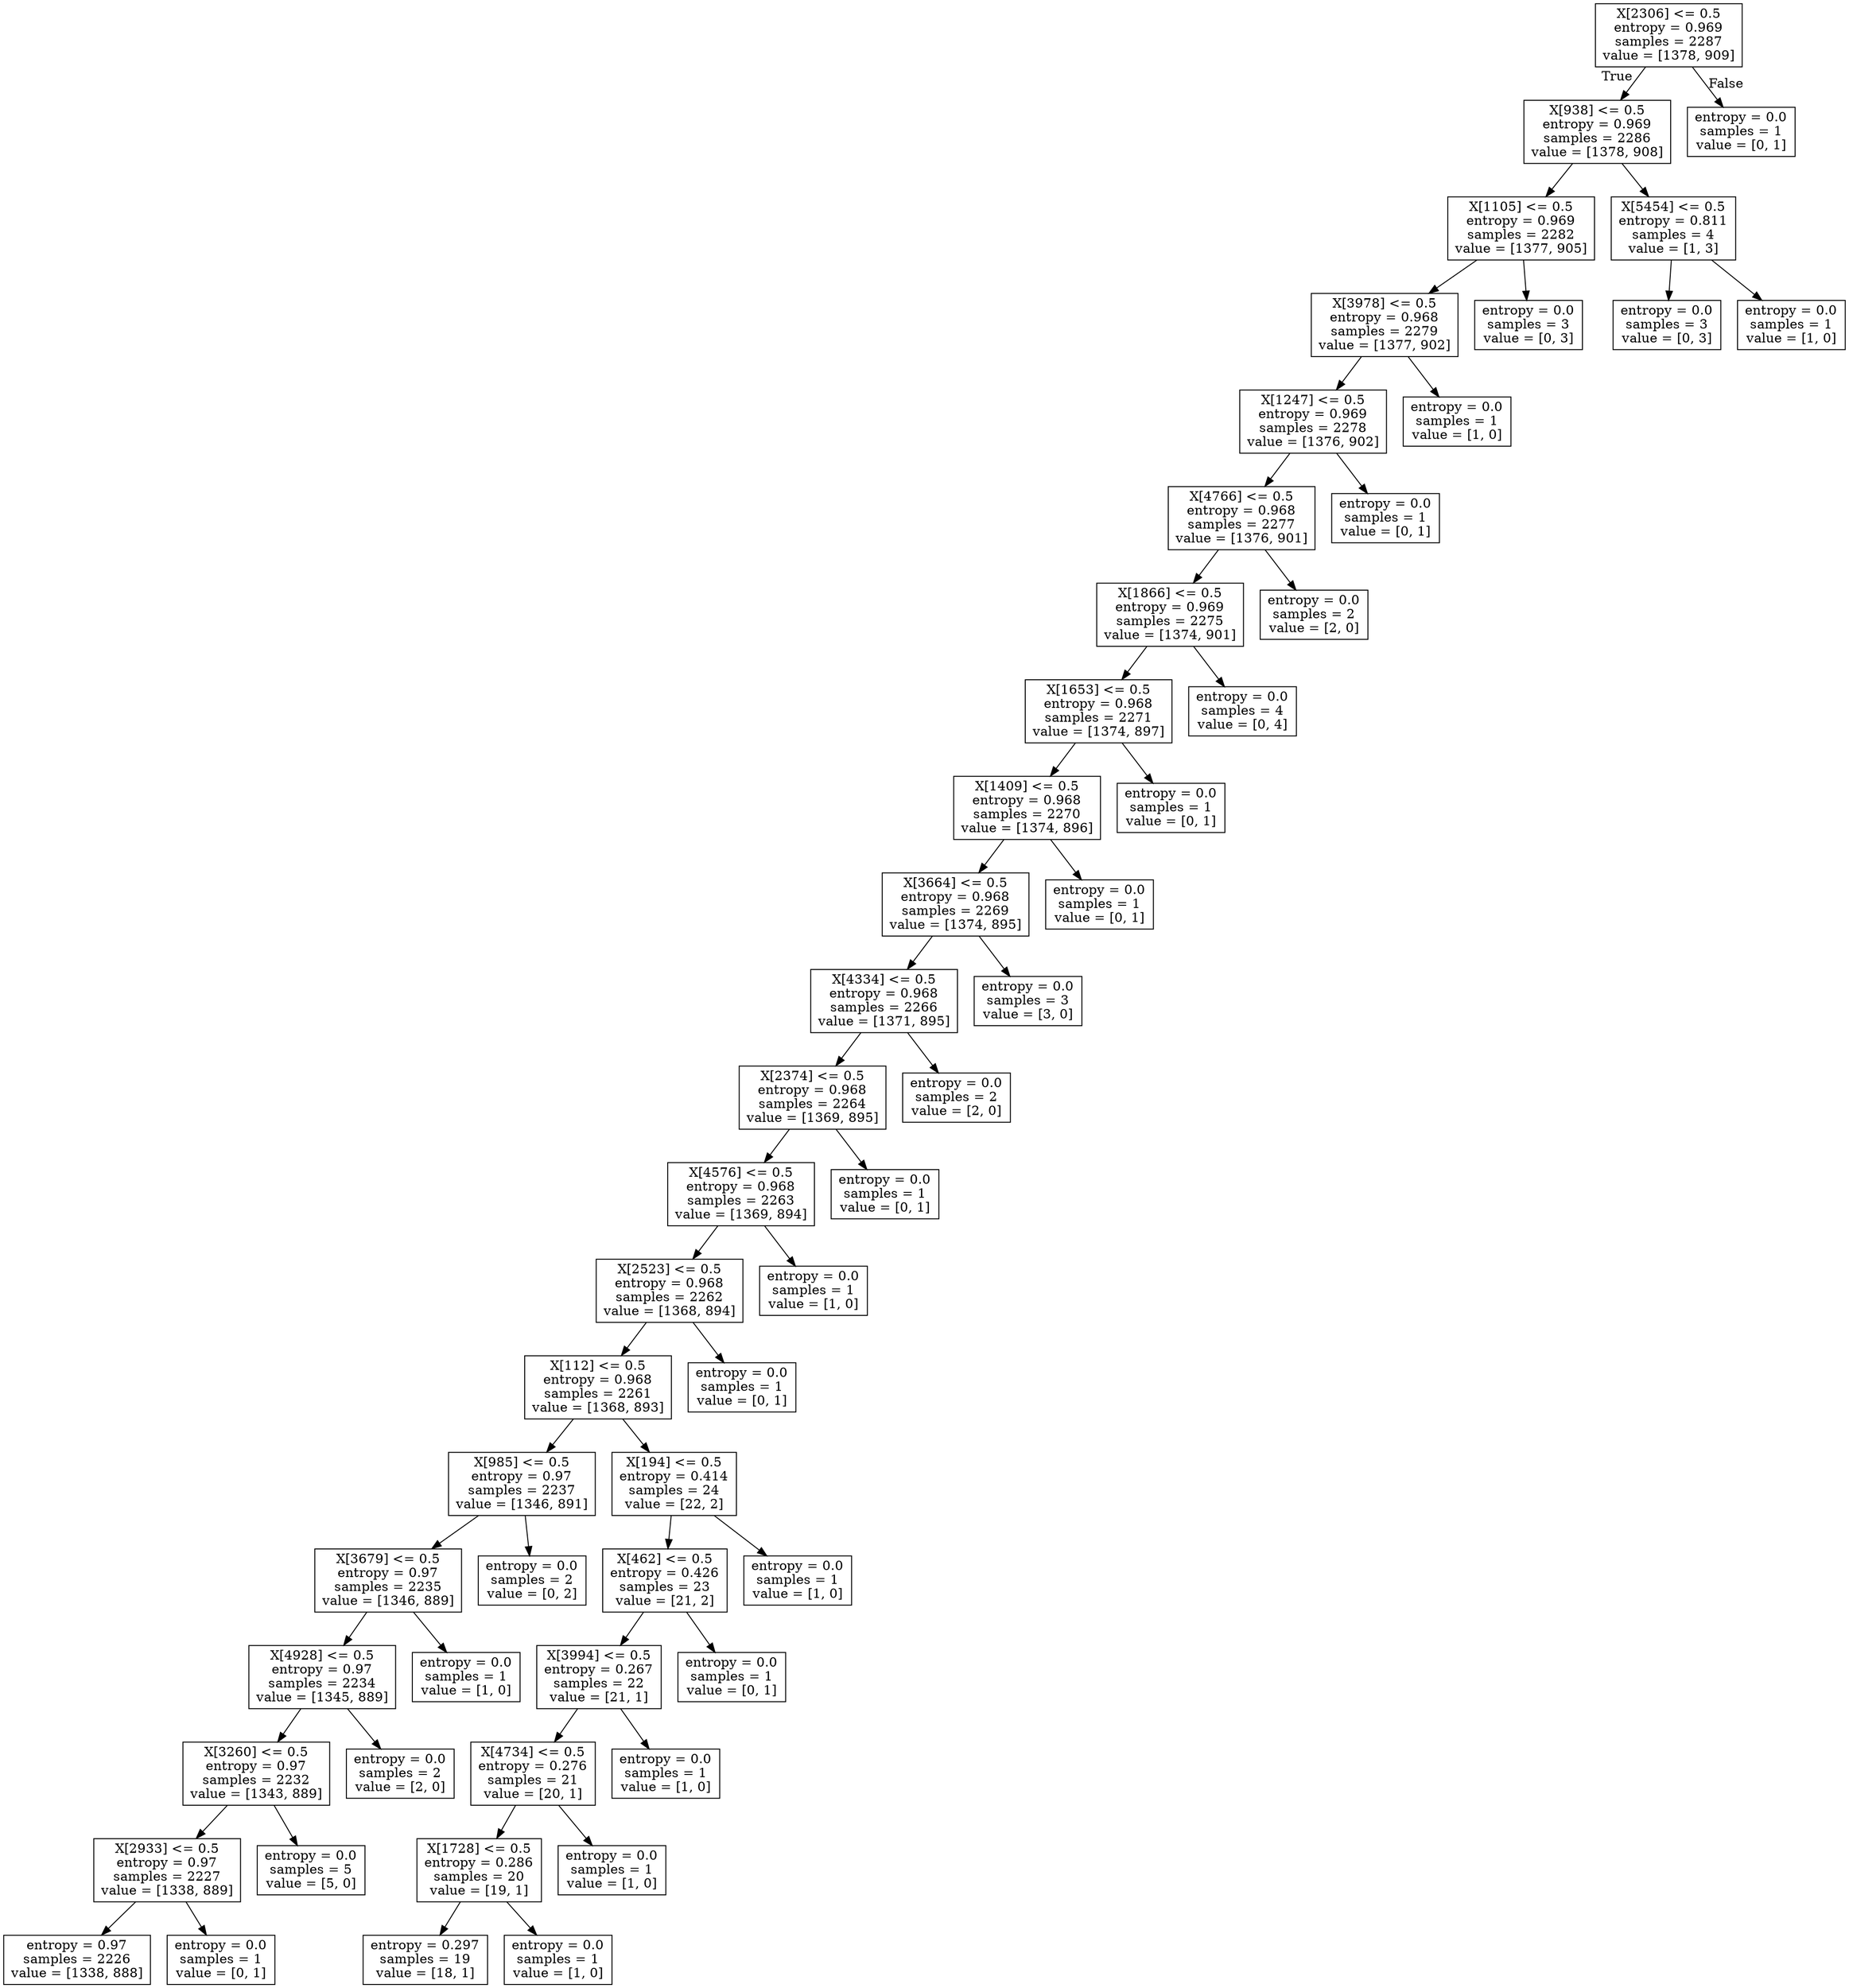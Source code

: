 digraph Tree {
node [shape=box] ;
0 [label="X[2306] <= 0.5\nentropy = 0.969\nsamples = 2287\nvalue = [1378, 909]"] ;
1 [label="X[938] <= 0.5\nentropy = 0.969\nsamples = 2286\nvalue = [1378, 908]"] ;
0 -> 1 [labeldistance=2.5, labelangle=45, headlabel="True"] ;
2 [label="X[1105] <= 0.5\nentropy = 0.969\nsamples = 2282\nvalue = [1377, 905]"] ;
1 -> 2 ;
3 [label="X[3978] <= 0.5\nentropy = 0.968\nsamples = 2279\nvalue = [1377, 902]"] ;
2 -> 3 ;
4 [label="X[1247] <= 0.5\nentropy = 0.969\nsamples = 2278\nvalue = [1376, 902]"] ;
3 -> 4 ;
5 [label="X[4766] <= 0.5\nentropy = 0.968\nsamples = 2277\nvalue = [1376, 901]"] ;
4 -> 5 ;
6 [label="X[1866] <= 0.5\nentropy = 0.969\nsamples = 2275\nvalue = [1374, 901]"] ;
5 -> 6 ;
7 [label="X[1653] <= 0.5\nentropy = 0.968\nsamples = 2271\nvalue = [1374, 897]"] ;
6 -> 7 ;
8 [label="X[1409] <= 0.5\nentropy = 0.968\nsamples = 2270\nvalue = [1374, 896]"] ;
7 -> 8 ;
9 [label="X[3664] <= 0.5\nentropy = 0.968\nsamples = 2269\nvalue = [1374, 895]"] ;
8 -> 9 ;
10 [label="X[4334] <= 0.5\nentropy = 0.968\nsamples = 2266\nvalue = [1371, 895]"] ;
9 -> 10 ;
11 [label="X[2374] <= 0.5\nentropy = 0.968\nsamples = 2264\nvalue = [1369, 895]"] ;
10 -> 11 ;
12 [label="X[4576] <= 0.5\nentropy = 0.968\nsamples = 2263\nvalue = [1369, 894]"] ;
11 -> 12 ;
13 [label="X[2523] <= 0.5\nentropy = 0.968\nsamples = 2262\nvalue = [1368, 894]"] ;
12 -> 13 ;
14 [label="X[112] <= 0.5\nentropy = 0.968\nsamples = 2261\nvalue = [1368, 893]"] ;
13 -> 14 ;
15 [label="X[985] <= 0.5\nentropy = 0.97\nsamples = 2237\nvalue = [1346, 891]"] ;
14 -> 15 ;
16 [label="X[3679] <= 0.5\nentropy = 0.97\nsamples = 2235\nvalue = [1346, 889]"] ;
15 -> 16 ;
17 [label="X[4928] <= 0.5\nentropy = 0.97\nsamples = 2234\nvalue = [1345, 889]"] ;
16 -> 17 ;
18 [label="X[3260] <= 0.5\nentropy = 0.97\nsamples = 2232\nvalue = [1343, 889]"] ;
17 -> 18 ;
19 [label="X[2933] <= 0.5\nentropy = 0.97\nsamples = 2227\nvalue = [1338, 889]"] ;
18 -> 19 ;
20 [label="entropy = 0.97\nsamples = 2226\nvalue = [1338, 888]"] ;
19 -> 20 ;
21 [label="entropy = 0.0\nsamples = 1\nvalue = [0, 1]"] ;
19 -> 21 ;
22 [label="entropy = 0.0\nsamples = 5\nvalue = [5, 0]"] ;
18 -> 22 ;
23 [label="entropy = 0.0\nsamples = 2\nvalue = [2, 0]"] ;
17 -> 23 ;
24 [label="entropy = 0.0\nsamples = 1\nvalue = [1, 0]"] ;
16 -> 24 ;
25 [label="entropy = 0.0\nsamples = 2\nvalue = [0, 2]"] ;
15 -> 25 ;
26 [label="X[194] <= 0.5\nentropy = 0.414\nsamples = 24\nvalue = [22, 2]"] ;
14 -> 26 ;
27 [label="X[462] <= 0.5\nentropy = 0.426\nsamples = 23\nvalue = [21, 2]"] ;
26 -> 27 ;
28 [label="X[3994] <= 0.5\nentropy = 0.267\nsamples = 22\nvalue = [21, 1]"] ;
27 -> 28 ;
29 [label="X[4734] <= 0.5\nentropy = 0.276\nsamples = 21\nvalue = [20, 1]"] ;
28 -> 29 ;
30 [label="X[1728] <= 0.5\nentropy = 0.286\nsamples = 20\nvalue = [19, 1]"] ;
29 -> 30 ;
31 [label="entropy = 0.297\nsamples = 19\nvalue = [18, 1]"] ;
30 -> 31 ;
32 [label="entropy = 0.0\nsamples = 1\nvalue = [1, 0]"] ;
30 -> 32 ;
33 [label="entropy = 0.0\nsamples = 1\nvalue = [1, 0]"] ;
29 -> 33 ;
34 [label="entropy = 0.0\nsamples = 1\nvalue = [1, 0]"] ;
28 -> 34 ;
35 [label="entropy = 0.0\nsamples = 1\nvalue = [0, 1]"] ;
27 -> 35 ;
36 [label="entropy = 0.0\nsamples = 1\nvalue = [1, 0]"] ;
26 -> 36 ;
37 [label="entropy = 0.0\nsamples = 1\nvalue = [0, 1]"] ;
13 -> 37 ;
38 [label="entropy = 0.0\nsamples = 1\nvalue = [1, 0]"] ;
12 -> 38 ;
39 [label="entropy = 0.0\nsamples = 1\nvalue = [0, 1]"] ;
11 -> 39 ;
40 [label="entropy = 0.0\nsamples = 2\nvalue = [2, 0]"] ;
10 -> 40 ;
41 [label="entropy = 0.0\nsamples = 3\nvalue = [3, 0]"] ;
9 -> 41 ;
42 [label="entropy = 0.0\nsamples = 1\nvalue = [0, 1]"] ;
8 -> 42 ;
43 [label="entropy = 0.0\nsamples = 1\nvalue = [0, 1]"] ;
7 -> 43 ;
44 [label="entropy = 0.0\nsamples = 4\nvalue = [0, 4]"] ;
6 -> 44 ;
45 [label="entropy = 0.0\nsamples = 2\nvalue = [2, 0]"] ;
5 -> 45 ;
46 [label="entropy = 0.0\nsamples = 1\nvalue = [0, 1]"] ;
4 -> 46 ;
47 [label="entropy = 0.0\nsamples = 1\nvalue = [1, 0]"] ;
3 -> 47 ;
48 [label="entropy = 0.0\nsamples = 3\nvalue = [0, 3]"] ;
2 -> 48 ;
49 [label="X[5454] <= 0.5\nentropy = 0.811\nsamples = 4\nvalue = [1, 3]"] ;
1 -> 49 ;
50 [label="entropy = 0.0\nsamples = 3\nvalue = [0, 3]"] ;
49 -> 50 ;
51 [label="entropy = 0.0\nsamples = 1\nvalue = [1, 0]"] ;
49 -> 51 ;
52 [label="entropy = 0.0\nsamples = 1\nvalue = [0, 1]"] ;
0 -> 52 [labeldistance=2.5, labelangle=-45, headlabel="False"] ;
}